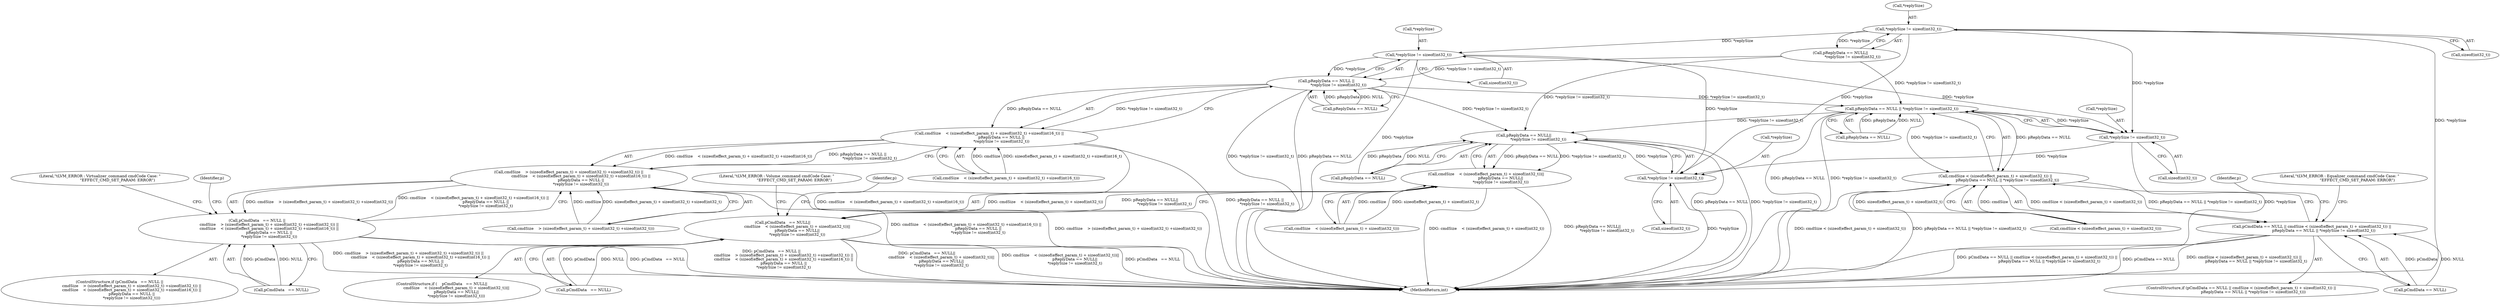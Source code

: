 digraph "0_Android_aeea52da00d210587fb3ed895de3d5f2e0264c88_4@pointer" {
"1000843" [label="(Call,*replySize != sizeof(int32_t))"];
"1000756" [label="(Call,*replySize != sizeof(int32_t))"];
"1000839" [label="(Call,pReplyData == NULL ||\n                    *replySize != sizeof(int32_t))"];
"1000828" [label="(Call,cmdSize    < (sizeof(effect_param_t) + sizeof(int32_t) +sizeof(int16_t)) ||\n                    pReplyData == NULL ||\n                    *replySize != sizeof(int32_t))"];
"1000817" [label="(Call,cmdSize    > (sizeof(effect_param_t) + sizeof(int32_t) +sizeof(int32_t)) ||\n                    cmdSize    < (sizeof(effect_param_t) + sizeof(int32_t) +sizeof(int16_t)) ||\n                    pReplyData == NULL ||\n                    *replySize != sizeof(int32_t))"];
"1000813" [label="(Call,pCmdData   == NULL ||\n                    cmdSize    > (sizeof(effect_param_t) + sizeof(int32_t) +sizeof(int32_t)) ||\n                    cmdSize    < (sizeof(effect_param_t) + sizeof(int32_t) +sizeof(int16_t)) ||\n                    pReplyData == NULL ||\n                    *replySize != sizeof(int32_t))"];
"1000912" [label="(Call,pReplyData == NULL || *replySize != sizeof(int32_t))"];
"1000904" [label="(Call,cmdSize < (sizeof(effect_param_t) + sizeof(int32_t)) ||\n                    pReplyData == NULL || *replySize != sizeof(int32_t))"];
"1000900" [label="(Call,pCmdData == NULL || cmdSize < (sizeof(effect_param_t) + sizeof(int32_t)) ||\n                    pReplyData == NULL || *replySize != sizeof(int32_t))"];
"1000972" [label="(Call,pReplyData == NULL||\n                        *replySize != sizeof(int32_t))"];
"1000964" [label="(Call,cmdSize    < (sizeof(effect_param_t) + sizeof(int32_t))||\n                        pReplyData == NULL||\n                        *replySize != sizeof(int32_t))"];
"1000960" [label="(Call,pCmdData   == NULL||\n                        cmdSize    < (sizeof(effect_param_t) + sizeof(int32_t))||\n                        pReplyData == NULL||\n                        *replySize != sizeof(int32_t))"];
"1000916" [label="(Call,*replySize != sizeof(int32_t))"];
"1000976" [label="(Call,*replySize != sizeof(int32_t))"];
"1000850" [label="(Literal,\"\tLVM_ERROR : Virtualizer_command cmdCode Case: \"\n                             \"EFFECT_CMD_SET_PARAM: ERROR\")"];
"1000844" [label="(Call,*replySize)"];
"1000843" [label="(Call,*replySize != sizeof(int32_t))"];
"1000856" [label="(Identifier,p)"];
"1000757" [label="(Call,*replySize)"];
"1000900" [label="(Call,pCmdData == NULL || cmdSize < (sizeof(effect_param_t) + sizeof(int32_t)) ||\n                    pReplyData == NULL || *replySize != sizeof(int32_t))"];
"1000913" [label="(Call,pReplyData == NULL)"];
"1000904" [label="(Call,cmdSize < (sizeof(effect_param_t) + sizeof(int32_t)) ||\n                    pReplyData == NULL || *replySize != sizeof(int32_t))"];
"1000759" [label="(Call,sizeof(int32_t))"];
"1000919" [label="(Call,sizeof(int32_t))"];
"1000814" [label="(Call,pCmdData   == NULL)"];
"1000960" [label="(Call,pCmdData   == NULL||\n                        cmdSize    < (sizeof(effect_param_t) + sizeof(int32_t))||\n                        pReplyData == NULL||\n                        *replySize != sizeof(int32_t))"];
"1000846" [label="(Call,sizeof(int32_t))"];
"1000964" [label="(Call,cmdSize    < (sizeof(effect_param_t) + sizeof(int32_t))||\n                        pReplyData == NULL||\n                        *replySize != sizeof(int32_t))"];
"1000756" [label="(Call,*replySize != sizeof(int32_t))"];
"1000976" [label="(Call,*replySize != sizeof(int32_t))"];
"1000929" [label="(Identifier,p)"];
"1000983" [label="(Literal,\"\tLVM_ERROR : Volume_command cmdCode Case: \"\n                             \"EFFECT_CMD_SET_PARAM: ERROR\")"];
"1000752" [label="(Call,pReplyData == NULL||\n                    *replySize != sizeof(int32_t))"];
"1000912" [label="(Call,pReplyData == NULL || *replySize != sizeof(int32_t))"];
"1000812" [label="(ControlStructure,if (pCmdData   == NULL ||\n                    cmdSize    > (sizeof(effect_param_t) + sizeof(int32_t) +sizeof(int32_t)) ||\n                    cmdSize    < (sizeof(effect_param_t) + sizeof(int32_t) +sizeof(int16_t)) ||\n                    pReplyData == NULL ||\n                    *replySize != sizeof(int32_t)))"];
"1000901" [label="(Call,pCmdData == NULL)"];
"1000965" [label="(Call,cmdSize    < (sizeof(effect_param_t) + sizeof(int32_t)))"];
"1000977" [label="(Call,*replySize)"];
"1000828" [label="(Call,cmdSize    < (sizeof(effect_param_t) + sizeof(int32_t) +sizeof(int16_t)) ||\n                    pReplyData == NULL ||\n                    *replySize != sizeof(int32_t))"];
"1000972" [label="(Call,pReplyData == NULL||\n                        *replySize != sizeof(int32_t))"];
"1000989" [label="(Identifier,p)"];
"1000839" [label="(Call,pReplyData == NULL ||\n                    *replySize != sizeof(int32_t))"];
"1000923" [label="(Literal,\"\tLVM_ERROR : Equalizer_command cmdCode Case: \"\n                             \"EFFECT_CMD_SET_PARAM: ERROR\")"];
"1000979" [label="(Call,sizeof(int32_t))"];
"1000829" [label="(Call,cmdSize    < (sizeof(effect_param_t) + sizeof(int32_t) +sizeof(int16_t)))"];
"1000961" [label="(Call,pCmdData   == NULL)"];
"1000916" [label="(Call,*replySize != sizeof(int32_t))"];
"1000899" [label="(ControlStructure,if (pCmdData == NULL || cmdSize < (sizeof(effect_param_t) + sizeof(int32_t)) ||\n                    pReplyData == NULL || *replySize != sizeof(int32_t)))"];
"1000917" [label="(Call,*replySize)"];
"1000905" [label="(Call,cmdSize < (sizeof(effect_param_t) + sizeof(int32_t)))"];
"1001424" [label="(MethodReturn,int)"];
"1000817" [label="(Call,cmdSize    > (sizeof(effect_param_t) + sizeof(int32_t) +sizeof(int32_t)) ||\n                    cmdSize    < (sizeof(effect_param_t) + sizeof(int32_t) +sizeof(int16_t)) ||\n                    pReplyData == NULL ||\n                    *replySize != sizeof(int32_t))"];
"1000818" [label="(Call,cmdSize    > (sizeof(effect_param_t) + sizeof(int32_t) +sizeof(int32_t)))"];
"1000973" [label="(Call,pReplyData == NULL)"];
"1000813" [label="(Call,pCmdData   == NULL ||\n                    cmdSize    > (sizeof(effect_param_t) + sizeof(int32_t) +sizeof(int32_t)) ||\n                    cmdSize    < (sizeof(effect_param_t) + sizeof(int32_t) +sizeof(int16_t)) ||\n                    pReplyData == NULL ||\n                    *replySize != sizeof(int32_t))"];
"1000840" [label="(Call,pReplyData == NULL)"];
"1000959" [label="(ControlStructure,if (    pCmdData   == NULL||\n                        cmdSize    < (sizeof(effect_param_t) + sizeof(int32_t))||\n                        pReplyData == NULL||\n                        *replySize != sizeof(int32_t)))"];
"1000843" -> "1000839"  [label="AST: "];
"1000843" -> "1000846"  [label="CFG: "];
"1000844" -> "1000843"  [label="AST: "];
"1000846" -> "1000843"  [label="AST: "];
"1000839" -> "1000843"  [label="CFG: "];
"1000843" -> "1001424"  [label="DDG: *replySize"];
"1000843" -> "1000839"  [label="DDG: *replySize"];
"1000756" -> "1000843"  [label="DDG: *replySize"];
"1000843" -> "1000916"  [label="DDG: *replySize"];
"1000843" -> "1000976"  [label="DDG: *replySize"];
"1000756" -> "1000752"  [label="AST: "];
"1000756" -> "1000759"  [label="CFG: "];
"1000757" -> "1000756"  [label="AST: "];
"1000759" -> "1000756"  [label="AST: "];
"1000752" -> "1000756"  [label="CFG: "];
"1000756" -> "1001424"  [label="DDG: *replySize"];
"1000756" -> "1000752"  [label="DDG: *replySize"];
"1000756" -> "1000916"  [label="DDG: *replySize"];
"1000756" -> "1000976"  [label="DDG: *replySize"];
"1000839" -> "1000828"  [label="AST: "];
"1000839" -> "1000840"  [label="CFG: "];
"1000840" -> "1000839"  [label="AST: "];
"1000828" -> "1000839"  [label="CFG: "];
"1000839" -> "1001424"  [label="DDG: *replySize != sizeof(int32_t)"];
"1000839" -> "1001424"  [label="DDG: pReplyData == NULL"];
"1000839" -> "1000828"  [label="DDG: pReplyData == NULL"];
"1000839" -> "1000828"  [label="DDG: *replySize != sizeof(int32_t)"];
"1000840" -> "1000839"  [label="DDG: pReplyData"];
"1000840" -> "1000839"  [label="DDG: NULL"];
"1000752" -> "1000839"  [label="DDG: *replySize != sizeof(int32_t)"];
"1000839" -> "1000912"  [label="DDG: *replySize != sizeof(int32_t)"];
"1000839" -> "1000972"  [label="DDG: *replySize != sizeof(int32_t)"];
"1000828" -> "1000817"  [label="AST: "];
"1000828" -> "1000829"  [label="CFG: "];
"1000829" -> "1000828"  [label="AST: "];
"1000817" -> "1000828"  [label="CFG: "];
"1000828" -> "1001424"  [label="DDG: cmdSize    < (sizeof(effect_param_t) + sizeof(int32_t) +sizeof(int16_t))"];
"1000828" -> "1001424"  [label="DDG: pReplyData == NULL ||\n                    *replySize != sizeof(int32_t)"];
"1000828" -> "1000817"  [label="DDG: cmdSize    < (sizeof(effect_param_t) + sizeof(int32_t) +sizeof(int16_t))"];
"1000828" -> "1000817"  [label="DDG: pReplyData == NULL ||\n                    *replySize != sizeof(int32_t)"];
"1000829" -> "1000828"  [label="DDG: cmdSize"];
"1000829" -> "1000828"  [label="DDG: sizeof(effect_param_t) + sizeof(int32_t) +sizeof(int16_t)"];
"1000817" -> "1000813"  [label="AST: "];
"1000817" -> "1000818"  [label="CFG: "];
"1000818" -> "1000817"  [label="AST: "];
"1000813" -> "1000817"  [label="CFG: "];
"1000817" -> "1001424"  [label="DDG: cmdSize    > (sizeof(effect_param_t) + sizeof(int32_t) +sizeof(int32_t))"];
"1000817" -> "1001424"  [label="DDG: cmdSize    < (sizeof(effect_param_t) + sizeof(int32_t) +sizeof(int16_t)) ||\n                    pReplyData == NULL ||\n                    *replySize != sizeof(int32_t)"];
"1000817" -> "1000813"  [label="DDG: cmdSize    > (sizeof(effect_param_t) + sizeof(int32_t) +sizeof(int32_t))"];
"1000817" -> "1000813"  [label="DDG: cmdSize    < (sizeof(effect_param_t) + sizeof(int32_t) +sizeof(int16_t)) ||\n                    pReplyData == NULL ||\n                    *replySize != sizeof(int32_t)"];
"1000818" -> "1000817"  [label="DDG: cmdSize"];
"1000818" -> "1000817"  [label="DDG: sizeof(effect_param_t) + sizeof(int32_t) +sizeof(int32_t)"];
"1000813" -> "1000812"  [label="AST: "];
"1000813" -> "1000814"  [label="CFG: "];
"1000814" -> "1000813"  [label="AST: "];
"1000850" -> "1000813"  [label="CFG: "];
"1000856" -> "1000813"  [label="CFG: "];
"1000813" -> "1001424"  [label="DDG: cmdSize    > (sizeof(effect_param_t) + sizeof(int32_t) +sizeof(int32_t)) ||\n                    cmdSize    < (sizeof(effect_param_t) + sizeof(int32_t) +sizeof(int16_t)) ||\n                    pReplyData == NULL ||\n                    *replySize != sizeof(int32_t)"];
"1000813" -> "1001424"  [label="DDG: pCmdData   == NULL"];
"1000813" -> "1001424"  [label="DDG: pCmdData   == NULL ||\n                    cmdSize    > (sizeof(effect_param_t) + sizeof(int32_t) +sizeof(int32_t)) ||\n                    cmdSize    < (sizeof(effect_param_t) + sizeof(int32_t) +sizeof(int16_t)) ||\n                    pReplyData == NULL ||\n                    *replySize != sizeof(int32_t)"];
"1000814" -> "1000813"  [label="DDG: pCmdData"];
"1000814" -> "1000813"  [label="DDG: NULL"];
"1000912" -> "1000904"  [label="AST: "];
"1000912" -> "1000913"  [label="CFG: "];
"1000912" -> "1000916"  [label="CFG: "];
"1000913" -> "1000912"  [label="AST: "];
"1000916" -> "1000912"  [label="AST: "];
"1000904" -> "1000912"  [label="CFG: "];
"1000912" -> "1001424"  [label="DDG: *replySize != sizeof(int32_t)"];
"1000912" -> "1001424"  [label="DDG: pReplyData == NULL"];
"1000912" -> "1000904"  [label="DDG: pReplyData == NULL"];
"1000912" -> "1000904"  [label="DDG: *replySize != sizeof(int32_t)"];
"1000913" -> "1000912"  [label="DDG: pReplyData"];
"1000913" -> "1000912"  [label="DDG: NULL"];
"1000752" -> "1000912"  [label="DDG: *replySize != sizeof(int32_t)"];
"1000916" -> "1000912"  [label="DDG: *replySize"];
"1000912" -> "1000972"  [label="DDG: *replySize != sizeof(int32_t)"];
"1000904" -> "1000900"  [label="AST: "];
"1000904" -> "1000905"  [label="CFG: "];
"1000905" -> "1000904"  [label="AST: "];
"1000900" -> "1000904"  [label="CFG: "];
"1000904" -> "1001424"  [label="DDG: cmdSize < (sizeof(effect_param_t) + sizeof(int32_t))"];
"1000904" -> "1001424"  [label="DDG: pReplyData == NULL || *replySize != sizeof(int32_t)"];
"1000904" -> "1000900"  [label="DDG: cmdSize < (sizeof(effect_param_t) + sizeof(int32_t))"];
"1000904" -> "1000900"  [label="DDG: pReplyData == NULL || *replySize != sizeof(int32_t)"];
"1000905" -> "1000904"  [label="DDG: cmdSize"];
"1000905" -> "1000904"  [label="DDG: sizeof(effect_param_t) + sizeof(int32_t)"];
"1000900" -> "1000899"  [label="AST: "];
"1000900" -> "1000901"  [label="CFG: "];
"1000901" -> "1000900"  [label="AST: "];
"1000923" -> "1000900"  [label="CFG: "];
"1000929" -> "1000900"  [label="CFG: "];
"1000900" -> "1001424"  [label="DDG: cmdSize < (sizeof(effect_param_t) + sizeof(int32_t)) ||\n                    pReplyData == NULL || *replySize != sizeof(int32_t)"];
"1000900" -> "1001424"  [label="DDG: pCmdData == NULL || cmdSize < (sizeof(effect_param_t) + sizeof(int32_t)) ||\n                    pReplyData == NULL || *replySize != sizeof(int32_t)"];
"1000900" -> "1001424"  [label="DDG: pCmdData == NULL"];
"1000901" -> "1000900"  [label="DDG: pCmdData"];
"1000901" -> "1000900"  [label="DDG: NULL"];
"1000972" -> "1000964"  [label="AST: "];
"1000972" -> "1000973"  [label="CFG: "];
"1000972" -> "1000976"  [label="CFG: "];
"1000973" -> "1000972"  [label="AST: "];
"1000976" -> "1000972"  [label="AST: "];
"1000964" -> "1000972"  [label="CFG: "];
"1000972" -> "1001424"  [label="DDG: pReplyData == NULL"];
"1000972" -> "1001424"  [label="DDG: *replySize != sizeof(int32_t)"];
"1000972" -> "1000964"  [label="DDG: pReplyData == NULL"];
"1000972" -> "1000964"  [label="DDG: *replySize != sizeof(int32_t)"];
"1000973" -> "1000972"  [label="DDG: pReplyData"];
"1000973" -> "1000972"  [label="DDG: NULL"];
"1000976" -> "1000972"  [label="DDG: *replySize"];
"1000752" -> "1000972"  [label="DDG: *replySize != sizeof(int32_t)"];
"1000964" -> "1000960"  [label="AST: "];
"1000964" -> "1000965"  [label="CFG: "];
"1000965" -> "1000964"  [label="AST: "];
"1000960" -> "1000964"  [label="CFG: "];
"1000964" -> "1001424"  [label="DDG: pReplyData == NULL||\n                        *replySize != sizeof(int32_t)"];
"1000964" -> "1001424"  [label="DDG: cmdSize    < (sizeof(effect_param_t) + sizeof(int32_t))"];
"1000964" -> "1000960"  [label="DDG: cmdSize    < (sizeof(effect_param_t) + sizeof(int32_t))"];
"1000964" -> "1000960"  [label="DDG: pReplyData == NULL||\n                        *replySize != sizeof(int32_t)"];
"1000965" -> "1000964"  [label="DDG: cmdSize"];
"1000965" -> "1000964"  [label="DDG: sizeof(effect_param_t) + sizeof(int32_t)"];
"1000960" -> "1000959"  [label="AST: "];
"1000960" -> "1000961"  [label="CFG: "];
"1000961" -> "1000960"  [label="AST: "];
"1000983" -> "1000960"  [label="CFG: "];
"1000989" -> "1000960"  [label="CFG: "];
"1000960" -> "1001424"  [label="DDG: cmdSize    < (sizeof(effect_param_t) + sizeof(int32_t))||\n                        pReplyData == NULL||\n                        *replySize != sizeof(int32_t)"];
"1000960" -> "1001424"  [label="DDG: pCmdData   == NULL"];
"1000960" -> "1001424"  [label="DDG: pCmdData   == NULL||\n                        cmdSize    < (sizeof(effect_param_t) + sizeof(int32_t))||\n                        pReplyData == NULL||\n                        *replySize != sizeof(int32_t)"];
"1000961" -> "1000960"  [label="DDG: pCmdData"];
"1000961" -> "1000960"  [label="DDG: NULL"];
"1000916" -> "1000919"  [label="CFG: "];
"1000917" -> "1000916"  [label="AST: "];
"1000919" -> "1000916"  [label="AST: "];
"1000916" -> "1001424"  [label="DDG: *replySize"];
"1000916" -> "1000976"  [label="DDG: *replySize"];
"1000976" -> "1000979"  [label="CFG: "];
"1000977" -> "1000976"  [label="AST: "];
"1000979" -> "1000976"  [label="AST: "];
"1000976" -> "1001424"  [label="DDG: *replySize"];
}
